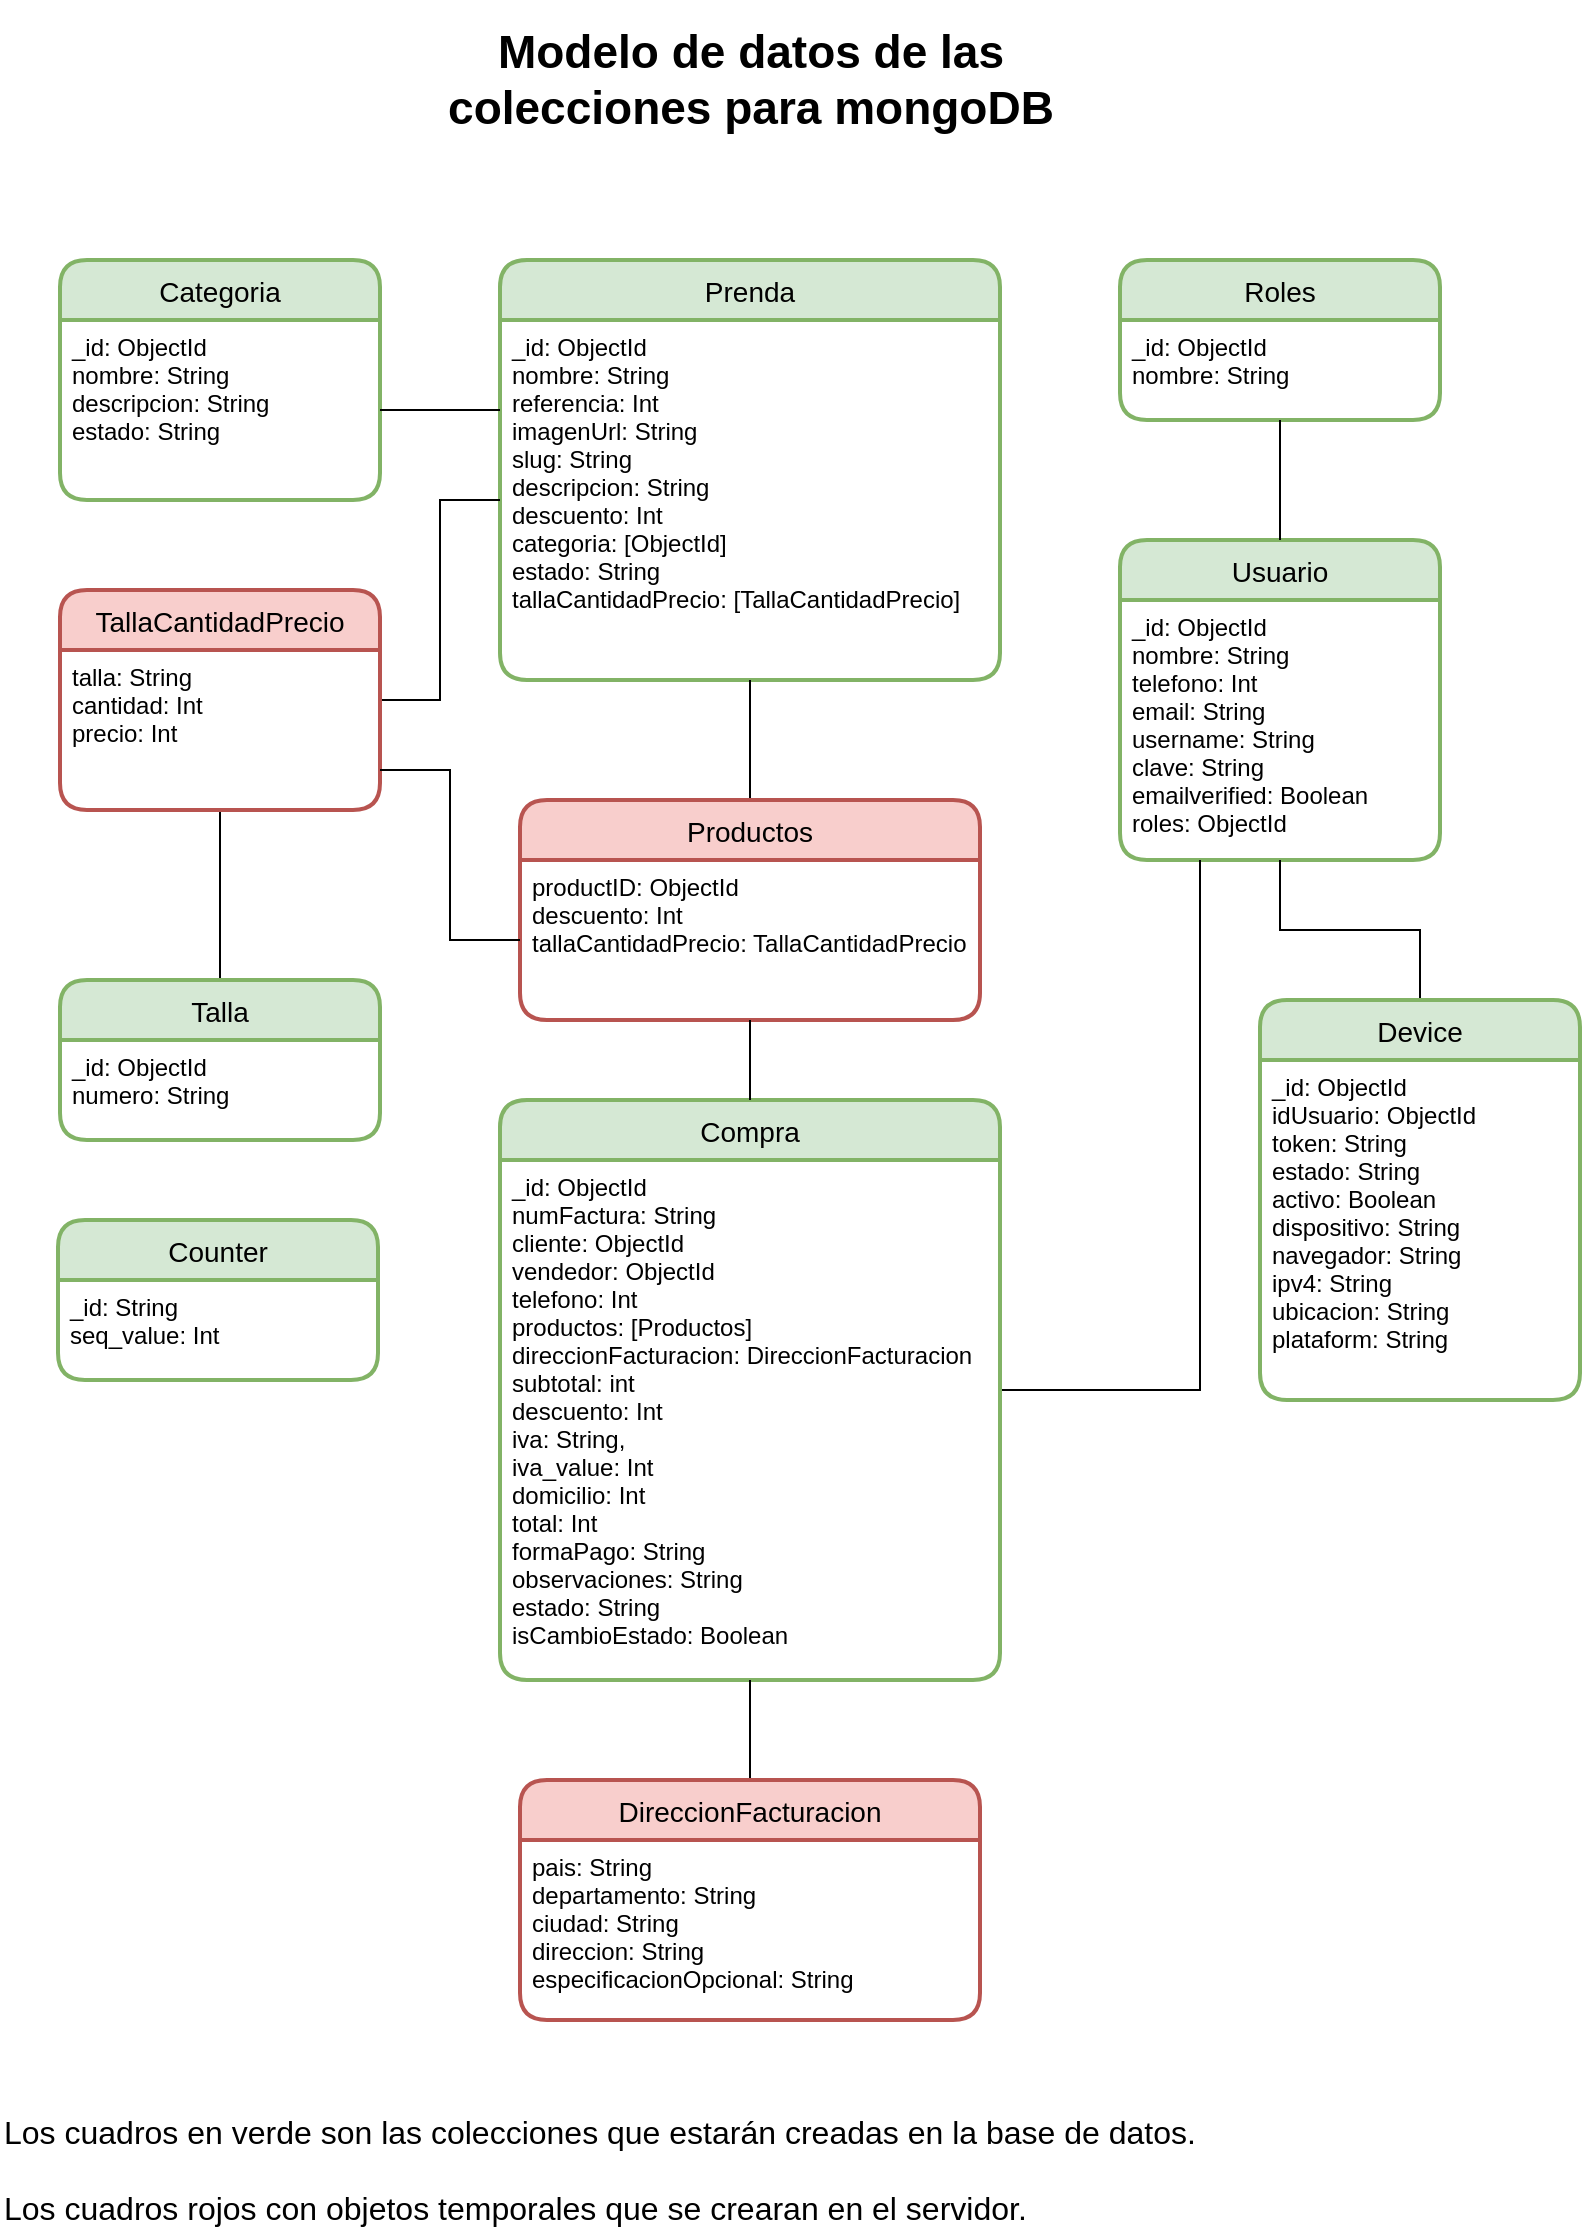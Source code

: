 <mxfile version="21.1.8" type="github">
  <diagram id="R2lEEEUBdFMjLlhIrx00" name="Page-1">
    <mxGraphModel dx="1434" dy="807" grid="1" gridSize="10" guides="1" tooltips="1" connect="1" arrows="1" fold="1" page="1" pageScale="1" pageWidth="850" pageHeight="1100" math="0" shadow="0" extFonts="Permanent Marker^https://fonts.googleapis.com/css?family=Permanent+Marker">
      <root>
        <mxCell id="0" />
        <mxCell id="1" parent="0" />
        <mxCell id="zz0IdH5D5hYKW_AYAMsB-35" value="Categoria" style="swimlane;childLayout=stackLayout;horizontal=1;startSize=30;horizontalStack=0;rounded=1;fontSize=14;fontStyle=0;strokeWidth=2;resizeParent=0;resizeLast=1;shadow=0;dashed=0;align=center;fillColor=#d5e8d4;strokeColor=#82b366;" parent="1" vertex="1">
          <mxGeometry x="60" y="140" width="160" height="120" as="geometry" />
        </mxCell>
        <mxCell id="zz0IdH5D5hYKW_AYAMsB-36" value="_id: ObjectId&#xa;nombre: String&#xa;descripcion: String&#xa;estado: String&#xa;" style="align=left;strokeColor=none;fillColor=none;spacingLeft=4;fontSize=12;verticalAlign=top;resizable=0;rotatable=0;part=1;" parent="zz0IdH5D5hYKW_AYAMsB-35" vertex="1">
          <mxGeometry y="30" width="160" height="90" as="geometry" />
        </mxCell>
        <mxCell id="zz0IdH5D5hYKW_AYAMsB-40" value="Prenda" style="swimlane;childLayout=stackLayout;horizontal=1;startSize=30;horizontalStack=0;rounded=1;fontSize=14;fontStyle=0;strokeWidth=2;resizeParent=0;resizeLast=1;shadow=0;dashed=0;align=center;fillColor=#d5e8d4;strokeColor=#82b366;" parent="1" vertex="1">
          <mxGeometry x="280" y="140" width="250" height="210" as="geometry" />
        </mxCell>
        <mxCell id="zz0IdH5D5hYKW_AYAMsB-41" value="_id: ObjectId&#xa;nombre: String&#xa;referencia: Int&#xa;imagenUrl: String&#xa;slug: String&#xa;descripcion: String&#xa;descuento: Int&#xa;categoria: [ObjectId]&#xa;estado: String&#xa;tallaCantidadPrecio: [TallaCantidadPrecio]&#xa;" style="align=left;strokeColor=none;fillColor=none;spacingLeft=4;fontSize=12;verticalAlign=top;resizable=0;rotatable=0;part=1;" parent="zz0IdH5D5hYKW_AYAMsB-40" vertex="1">
          <mxGeometry y="30" width="250" height="180" as="geometry" />
        </mxCell>
        <mxCell id="zz0IdH5D5hYKW_AYAMsB-48" value="Roles" style="swimlane;childLayout=stackLayout;horizontal=1;startSize=30;horizontalStack=0;rounded=1;fontSize=14;fontStyle=0;strokeWidth=2;resizeParent=0;resizeLast=1;shadow=0;dashed=0;align=center;fillColor=#d5e8d4;strokeColor=#82b366;" parent="1" vertex="1">
          <mxGeometry x="590" y="140" width="160" height="80" as="geometry" />
        </mxCell>
        <mxCell id="zz0IdH5D5hYKW_AYAMsB-49" value="_id: ObjectId&#xa;nombre: String&#xa;" style="align=left;strokeColor=none;fillColor=none;spacingLeft=4;fontSize=12;verticalAlign=top;resizable=0;rotatable=0;part=1;" parent="zz0IdH5D5hYKW_AYAMsB-48" vertex="1">
          <mxGeometry y="30" width="160" height="50" as="geometry" />
        </mxCell>
        <mxCell id="HHQGa_FtNPkIVz4sBP5M-9" style="edgeStyle=orthogonalEdgeStyle;rounded=0;orthogonalLoop=1;jettySize=auto;html=1;entryX=0.5;entryY=1;entryDx=0;entryDy=0;endArrow=none;endFill=0;" edge="1" parent="1" source="zz0IdH5D5hYKW_AYAMsB-50" target="HHQGa_FtNPkIVz4sBP5M-6">
          <mxGeometry relative="1" as="geometry" />
        </mxCell>
        <mxCell id="zz0IdH5D5hYKW_AYAMsB-50" value="Talla" style="swimlane;childLayout=stackLayout;horizontal=1;startSize=30;horizontalStack=0;rounded=1;fontSize=14;fontStyle=0;strokeWidth=2;resizeParent=0;resizeLast=1;shadow=0;dashed=0;align=center;fillColor=#d5e8d4;strokeColor=#82b366;" parent="1" vertex="1">
          <mxGeometry x="60" y="500" width="160" height="80" as="geometry" />
        </mxCell>
        <mxCell id="zz0IdH5D5hYKW_AYAMsB-51" value="_id: ObjectId&#xa;numero: String&#xa;" style="align=left;strokeColor=none;fillColor=none;spacingLeft=4;fontSize=12;verticalAlign=top;resizable=0;rotatable=0;part=1;" parent="zz0IdH5D5hYKW_AYAMsB-50" vertex="1">
          <mxGeometry y="30" width="160" height="50" as="geometry" />
        </mxCell>
        <mxCell id="zz0IdH5D5hYKW_AYAMsB-52" value="Usuario" style="swimlane;childLayout=stackLayout;horizontal=1;startSize=30;horizontalStack=0;rounded=1;fontSize=14;fontStyle=0;strokeWidth=2;resizeParent=0;resizeLast=1;shadow=0;dashed=0;align=center;fillColor=#d5e8d4;strokeColor=#82b366;" parent="1" vertex="1">
          <mxGeometry x="590" y="280" width="160" height="160" as="geometry" />
        </mxCell>
        <mxCell id="zz0IdH5D5hYKW_AYAMsB-53" value="_id: ObjectId&#xa;nombre: String&#xa;telefono: Int&#xa;email: String&#xa;username: String&#xa;clave: String&#xa;emailverified: Boolean&#xa;roles: ObjectId&#xa;&#xa;" style="align=left;strokeColor=none;fillColor=none;spacingLeft=4;fontSize=12;verticalAlign=top;resizable=0;rotatable=0;part=1;" parent="zz0IdH5D5hYKW_AYAMsB-52" vertex="1">
          <mxGeometry y="30" width="160" height="130" as="geometry" />
        </mxCell>
        <mxCell id="zz0IdH5D5hYKW_AYAMsB-56" value="" style="endArrow=none;html=1;rounded=0;" parent="1" source="zz0IdH5D5hYKW_AYAMsB-49" target="zz0IdH5D5hYKW_AYAMsB-52" edge="1">
          <mxGeometry relative="1" as="geometry">
            <mxPoint x="330" y="220" as="sourcePoint" />
            <mxPoint x="490" y="220" as="targetPoint" />
          </mxGeometry>
        </mxCell>
        <mxCell id="HHQGa_FtNPkIVz4sBP5M-10" style="edgeStyle=orthogonalEdgeStyle;rounded=0;orthogonalLoop=1;jettySize=auto;html=1;entryX=0;entryY=0.5;entryDx=0;entryDy=0;endArrow=none;endFill=0;" edge="1" parent="1" source="HHQGa_FtNPkIVz4sBP5M-5" target="zz0IdH5D5hYKW_AYAMsB-41">
          <mxGeometry relative="1" as="geometry" />
        </mxCell>
        <mxCell id="HHQGa_FtNPkIVz4sBP5M-5" value="TallaCantidadPrecio" style="swimlane;childLayout=stackLayout;horizontal=1;startSize=30;horizontalStack=0;rounded=1;fontSize=14;fontStyle=0;strokeWidth=2;resizeParent=0;resizeLast=1;shadow=0;dashed=0;align=center;fillColor=#f8cecc;strokeColor=#b85450;" vertex="1" parent="1">
          <mxGeometry x="60" y="305" width="160" height="110" as="geometry" />
        </mxCell>
        <mxCell id="HHQGa_FtNPkIVz4sBP5M-6" value="talla: String&#xa;cantidad: Int&#xa;precio: Int" style="align=left;strokeColor=none;fillColor=none;spacingLeft=4;fontSize=12;verticalAlign=top;resizable=0;rotatable=0;part=1;" vertex="1" parent="HHQGa_FtNPkIVz4sBP5M-5">
          <mxGeometry y="30" width="160" height="80" as="geometry" />
        </mxCell>
        <mxCell id="HHQGa_FtNPkIVz4sBP5M-24" style="edgeStyle=orthogonalEdgeStyle;rounded=0;orthogonalLoop=1;jettySize=auto;html=1;entryX=0.25;entryY=1;entryDx=0;entryDy=0;endArrow=none;endFill=0;" edge="1" parent="1" source="HHQGa_FtNPkIVz4sBP5M-11" target="zz0IdH5D5hYKW_AYAMsB-53">
          <mxGeometry relative="1" as="geometry" />
        </mxCell>
        <mxCell id="HHQGa_FtNPkIVz4sBP5M-11" value="Compra" style="swimlane;childLayout=stackLayout;horizontal=1;startSize=30;horizontalStack=0;rounded=1;fontSize=14;fontStyle=0;strokeWidth=2;resizeParent=0;resizeLast=1;shadow=0;dashed=0;align=center;fillColor=#d5e8d4;strokeColor=#82b366;" vertex="1" parent="1">
          <mxGeometry x="280" y="560" width="250" height="290" as="geometry" />
        </mxCell>
        <mxCell id="HHQGa_FtNPkIVz4sBP5M-12" value="_id: ObjectId&#xa;numFactura: String&#xa;cliente: ObjectId&#xa;vendedor: ObjectId&#xa;telefono: Int&#xa;productos: [Productos]&#xa;direccionFacturacion: DireccionFacturacion&#xa;subtotal: int&#xa;descuento: Int&#xa;iva: String,&#xa;iva_value: Int&#xa;domicilio: Int&#xa;total: Int&#xa;formaPago: String&#xa;observaciones: String&#xa;estado: String&#xa;isCambioEstado: Boolean" style="align=left;strokeColor=none;fillColor=none;spacingLeft=4;fontSize=12;verticalAlign=top;resizable=0;rotatable=0;part=1;" vertex="1" parent="HHQGa_FtNPkIVz4sBP5M-11">
          <mxGeometry y="30" width="250" height="260" as="geometry" />
        </mxCell>
        <mxCell id="HHQGa_FtNPkIVz4sBP5M-18" style="edgeStyle=orthogonalEdgeStyle;rounded=0;orthogonalLoop=1;jettySize=auto;html=1;entryX=0.5;entryY=1;entryDx=0;entryDy=0;endArrow=none;endFill=0;" edge="1" parent="1" source="HHQGa_FtNPkIVz4sBP5M-14" target="zz0IdH5D5hYKW_AYAMsB-41">
          <mxGeometry relative="1" as="geometry" />
        </mxCell>
        <mxCell id="HHQGa_FtNPkIVz4sBP5M-14" value="Productos" style="swimlane;childLayout=stackLayout;horizontal=1;startSize=30;horizontalStack=0;rounded=1;fontSize=14;fontStyle=0;strokeWidth=2;resizeParent=0;resizeLast=1;shadow=0;dashed=0;align=center;fillColor=#f8cecc;strokeColor=#b85450;" vertex="1" parent="1">
          <mxGeometry x="290" y="410" width="230" height="110" as="geometry" />
        </mxCell>
        <mxCell id="HHQGa_FtNPkIVz4sBP5M-15" value="productID: ObjectId&#xa;descuento: Int&#xa;tallaCantidadPrecio: TallaCantidadPrecio" style="align=left;strokeColor=none;fillColor=none;spacingLeft=4;fontSize=12;verticalAlign=top;resizable=0;rotatable=0;part=1;" vertex="1" parent="HHQGa_FtNPkIVz4sBP5M-14">
          <mxGeometry y="30" width="230" height="80" as="geometry" />
        </mxCell>
        <mxCell id="HHQGa_FtNPkIVz4sBP5M-21" style="edgeStyle=orthogonalEdgeStyle;rounded=0;orthogonalLoop=1;jettySize=auto;html=1;entryX=0.5;entryY=1;entryDx=0;entryDy=0;endArrow=none;endFill=0;" edge="1" parent="1" source="HHQGa_FtNPkIVz4sBP5M-16" target="HHQGa_FtNPkIVz4sBP5M-12">
          <mxGeometry relative="1" as="geometry" />
        </mxCell>
        <mxCell id="HHQGa_FtNPkIVz4sBP5M-16" value="DireccionFacturacion" style="swimlane;childLayout=stackLayout;horizontal=1;startSize=30;horizontalStack=0;rounded=1;fontSize=14;fontStyle=0;strokeWidth=2;resizeParent=0;resizeLast=1;shadow=0;dashed=0;align=center;fillColor=#f8cecc;strokeColor=#b85450;" vertex="1" parent="1">
          <mxGeometry x="290" y="900" width="230" height="120" as="geometry" />
        </mxCell>
        <mxCell id="HHQGa_FtNPkIVz4sBP5M-17" value="pais: String&#xa;departamento: String&#xa;ciudad: String&#xa;direccion: String&#xa;especificacionOpcional: String" style="align=left;strokeColor=none;fillColor=none;spacingLeft=4;fontSize=12;verticalAlign=top;resizable=0;rotatable=0;part=1;" vertex="1" parent="HHQGa_FtNPkIVz4sBP5M-16">
          <mxGeometry y="30" width="230" height="90" as="geometry" />
        </mxCell>
        <mxCell id="HHQGa_FtNPkIVz4sBP5M-19" style="edgeStyle=orthogonalEdgeStyle;rounded=0;orthogonalLoop=1;jettySize=auto;html=1;entryX=1;entryY=0.75;entryDx=0;entryDy=0;endArrow=none;endFill=0;" edge="1" parent="1" source="HHQGa_FtNPkIVz4sBP5M-15" target="HHQGa_FtNPkIVz4sBP5M-6">
          <mxGeometry relative="1" as="geometry" />
        </mxCell>
        <mxCell id="HHQGa_FtNPkIVz4sBP5M-20" style="edgeStyle=orthogonalEdgeStyle;rounded=0;orthogonalLoop=1;jettySize=auto;html=1;entryX=0.5;entryY=0;entryDx=0;entryDy=0;endArrow=none;endFill=0;" edge="1" parent="1" source="HHQGa_FtNPkIVz4sBP5M-15" target="HHQGa_FtNPkIVz4sBP5M-11">
          <mxGeometry relative="1" as="geometry" />
        </mxCell>
        <mxCell id="HHQGa_FtNPkIVz4sBP5M-22" value="Counter" style="swimlane;childLayout=stackLayout;horizontal=1;startSize=30;horizontalStack=0;rounded=1;fontSize=14;fontStyle=0;strokeWidth=2;resizeParent=0;resizeLast=1;shadow=0;dashed=0;align=center;fillColor=#d5e8d4;strokeColor=#82b366;" vertex="1" parent="1">
          <mxGeometry x="59" y="620" width="160" height="80" as="geometry" />
        </mxCell>
        <mxCell id="HHQGa_FtNPkIVz4sBP5M-23" value="_id: String&#xa;seq_value: Int&#xa;" style="align=left;strokeColor=none;fillColor=none;spacingLeft=4;fontSize=12;verticalAlign=top;resizable=0;rotatable=0;part=1;" vertex="1" parent="HHQGa_FtNPkIVz4sBP5M-22">
          <mxGeometry y="30" width="160" height="50" as="geometry" />
        </mxCell>
        <mxCell id="HHQGa_FtNPkIVz4sBP5M-27" style="edgeStyle=orthogonalEdgeStyle;rounded=0;orthogonalLoop=1;jettySize=auto;html=1;entryX=0.5;entryY=1;entryDx=0;entryDy=0;endArrow=none;endFill=0;" edge="1" parent="1" source="HHQGa_FtNPkIVz4sBP5M-25" target="zz0IdH5D5hYKW_AYAMsB-53">
          <mxGeometry relative="1" as="geometry" />
        </mxCell>
        <mxCell id="HHQGa_FtNPkIVz4sBP5M-25" value="Device" style="swimlane;childLayout=stackLayout;horizontal=1;startSize=30;horizontalStack=0;rounded=1;fontSize=14;fontStyle=0;strokeWidth=2;resizeParent=0;resizeLast=1;shadow=0;dashed=0;align=center;fillColor=#d5e8d4;strokeColor=#82b366;" vertex="1" parent="1">
          <mxGeometry x="660" y="510" width="160" height="200" as="geometry" />
        </mxCell>
        <mxCell id="HHQGa_FtNPkIVz4sBP5M-26" value="_id: ObjectId&#xa;idUsuario: ObjectId&#xa;token: String&#xa;estado: String&#xa;activo: Boolean&#xa;dispositivo: String&#xa;navegador: String&#xa;ipv4: String&#xa;ubicacion: String&#xa;plataform: String" style="align=left;strokeColor=none;fillColor=none;spacingLeft=4;fontSize=12;verticalAlign=top;resizable=0;rotatable=0;part=1;" vertex="1" parent="HHQGa_FtNPkIVz4sBP5M-25">
          <mxGeometry y="30" width="160" height="170" as="geometry" />
        </mxCell>
        <mxCell id="HHQGa_FtNPkIVz4sBP5M-28" style="edgeStyle=orthogonalEdgeStyle;rounded=0;orthogonalLoop=1;jettySize=auto;html=1;entryX=0;entryY=0.25;entryDx=0;entryDy=0;endArrow=none;endFill=0;" edge="1" parent="1" source="zz0IdH5D5hYKW_AYAMsB-36" target="zz0IdH5D5hYKW_AYAMsB-41">
          <mxGeometry relative="1" as="geometry" />
        </mxCell>
        <mxCell id="HHQGa_FtNPkIVz4sBP5M-30" value="&lt;b style=&quot;&quot;&gt;&lt;font style=&quot;font-size: 23px;&quot;&gt;Modelo de datos de las colecciones para mongoDB&lt;/font&gt;&lt;/b&gt;" style="text;html=1;strokeColor=none;fillColor=none;align=center;verticalAlign=middle;whiteSpace=wrap;rounded=0;" vertex="1" parent="1">
          <mxGeometry x="242.5" y="10" width="325" height="80" as="geometry" />
        </mxCell>
        <mxCell id="HHQGa_FtNPkIVz4sBP5M-29" value="&lt;div style=&quot;font-size: 16px;&quot;&gt;&lt;font style=&quot;font-size: 16px;&quot;&gt;Los cuadros en verde son las colecciones que estarán creadas en la base de datos.&amp;nbsp;&lt;/font&gt;&lt;/div&gt;&lt;div style=&quot;font-size: 16px;&quot;&gt;&lt;font style=&quot;font-size: 16px;&quot;&gt;&lt;br&gt;&lt;/font&gt;&lt;/div&gt;&lt;div style=&quot;font-size: 16px;&quot;&gt;&lt;font style=&quot;font-size: 16px;&quot;&gt;Los cuadros rojos con objetos temporales que se crearan en el servidor.&amp;nbsp;&lt;/font&gt;&lt;/div&gt;" style="text;html=1;strokeColor=none;fillColor=none;align=left;verticalAlign=middle;whiteSpace=wrap;rounded=0;" vertex="1" parent="1">
          <mxGeometry x="30" y="1070" width="640" height="50" as="geometry" />
        </mxCell>
      </root>
    </mxGraphModel>
  </diagram>
</mxfile>
